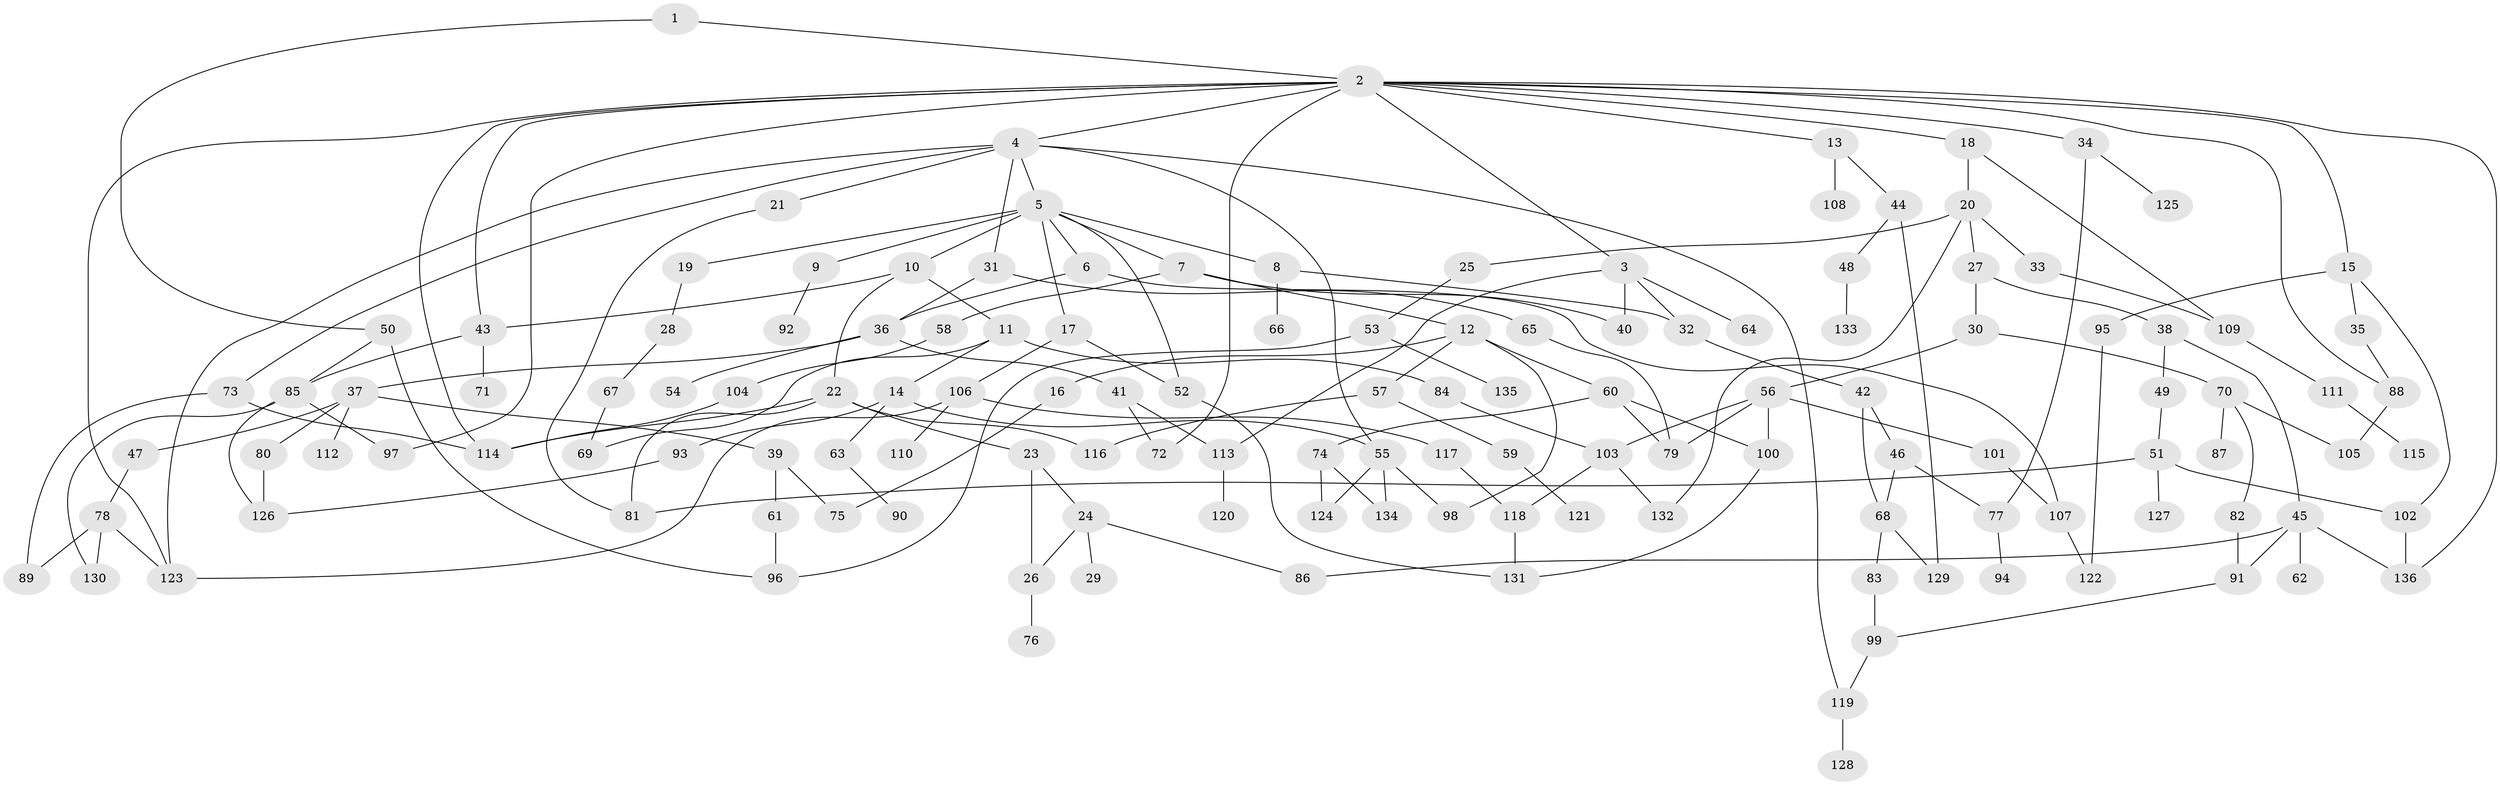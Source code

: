 // coarse degree distribution, {2: 0.2545454545454545, 15: 0.01818181818181818, 9: 0.01818181818181818, 8: 0.01818181818181818, 4: 0.2909090909090909, 1: 0.09090909090909091, 6: 0.07272727272727272, 5: 0.05454545454545454, 3: 0.18181818181818182}
// Generated by graph-tools (version 1.1) at 2025/48/03/04/25 22:48:47]
// undirected, 136 vertices, 189 edges
graph export_dot {
  node [color=gray90,style=filled];
  1;
  2;
  3;
  4;
  5;
  6;
  7;
  8;
  9;
  10;
  11;
  12;
  13;
  14;
  15;
  16;
  17;
  18;
  19;
  20;
  21;
  22;
  23;
  24;
  25;
  26;
  27;
  28;
  29;
  30;
  31;
  32;
  33;
  34;
  35;
  36;
  37;
  38;
  39;
  40;
  41;
  42;
  43;
  44;
  45;
  46;
  47;
  48;
  49;
  50;
  51;
  52;
  53;
  54;
  55;
  56;
  57;
  58;
  59;
  60;
  61;
  62;
  63;
  64;
  65;
  66;
  67;
  68;
  69;
  70;
  71;
  72;
  73;
  74;
  75;
  76;
  77;
  78;
  79;
  80;
  81;
  82;
  83;
  84;
  85;
  86;
  87;
  88;
  89;
  90;
  91;
  92;
  93;
  94;
  95;
  96;
  97;
  98;
  99;
  100;
  101;
  102;
  103;
  104;
  105;
  106;
  107;
  108;
  109;
  110;
  111;
  112;
  113;
  114;
  115;
  116;
  117;
  118;
  119;
  120;
  121;
  122;
  123;
  124;
  125;
  126;
  127;
  128;
  129;
  130;
  131;
  132;
  133;
  134;
  135;
  136;
  1 -- 2;
  1 -- 50;
  2 -- 3;
  2 -- 4;
  2 -- 13;
  2 -- 15;
  2 -- 18;
  2 -- 34;
  2 -- 72;
  2 -- 97;
  2 -- 88;
  2 -- 114;
  2 -- 43;
  2 -- 136;
  2 -- 123;
  3 -- 32;
  3 -- 40;
  3 -- 64;
  3 -- 113;
  4 -- 5;
  4 -- 21;
  4 -- 31;
  4 -- 73;
  4 -- 55;
  4 -- 119;
  4 -- 123;
  5 -- 6;
  5 -- 7;
  5 -- 8;
  5 -- 9;
  5 -- 10;
  5 -- 17;
  5 -- 19;
  5 -- 52;
  6 -- 107;
  6 -- 36;
  7 -- 12;
  7 -- 58;
  7 -- 40;
  8 -- 66;
  8 -- 32;
  9 -- 92;
  10 -- 11;
  10 -- 22;
  10 -- 43;
  11 -- 14;
  11 -- 84;
  11 -- 69;
  12 -- 16;
  12 -- 57;
  12 -- 60;
  12 -- 98;
  13 -- 44;
  13 -- 108;
  14 -- 55;
  14 -- 63;
  14 -- 93;
  15 -- 35;
  15 -- 95;
  15 -- 102;
  16 -- 75;
  17 -- 106;
  17 -- 52;
  18 -- 20;
  18 -- 109;
  19 -- 28;
  20 -- 25;
  20 -- 27;
  20 -- 33;
  20 -- 132;
  21 -- 81;
  22 -- 23;
  22 -- 114;
  22 -- 116;
  22 -- 81;
  23 -- 24;
  23 -- 26;
  24 -- 26;
  24 -- 29;
  24 -- 86;
  25 -- 53;
  26 -- 76;
  27 -- 30;
  27 -- 38;
  28 -- 67;
  30 -- 56;
  30 -- 70;
  31 -- 36;
  31 -- 65;
  32 -- 42;
  33 -- 109;
  34 -- 77;
  34 -- 125;
  35 -- 88;
  36 -- 37;
  36 -- 41;
  36 -- 54;
  37 -- 39;
  37 -- 47;
  37 -- 80;
  37 -- 112;
  38 -- 45;
  38 -- 49;
  39 -- 61;
  39 -- 75;
  41 -- 113;
  41 -- 72;
  42 -- 46;
  42 -- 68;
  43 -- 71;
  43 -- 85;
  44 -- 48;
  44 -- 129;
  45 -- 62;
  45 -- 86;
  45 -- 136;
  45 -- 91;
  46 -- 77;
  46 -- 68;
  47 -- 78;
  48 -- 133;
  49 -- 51;
  50 -- 85;
  50 -- 96;
  51 -- 127;
  51 -- 81;
  51 -- 102;
  52 -- 131;
  53 -- 96;
  53 -- 135;
  55 -- 98;
  55 -- 134;
  55 -- 124;
  56 -- 101;
  56 -- 103;
  56 -- 100;
  56 -- 79;
  57 -- 59;
  57 -- 116;
  58 -- 104;
  59 -- 121;
  60 -- 74;
  60 -- 79;
  60 -- 100;
  61 -- 96;
  63 -- 90;
  65 -- 79;
  67 -- 69;
  68 -- 83;
  68 -- 129;
  70 -- 82;
  70 -- 87;
  70 -- 105;
  73 -- 89;
  73 -- 114;
  74 -- 124;
  74 -- 134;
  77 -- 94;
  78 -- 123;
  78 -- 130;
  78 -- 89;
  80 -- 126;
  82 -- 91;
  83 -- 99;
  84 -- 103;
  85 -- 97;
  85 -- 126;
  85 -- 130;
  88 -- 105;
  91 -- 99;
  93 -- 126;
  95 -- 122;
  99 -- 119;
  100 -- 131;
  101 -- 107;
  102 -- 136;
  103 -- 132;
  103 -- 118;
  104 -- 114;
  106 -- 110;
  106 -- 117;
  106 -- 123;
  107 -- 122;
  109 -- 111;
  111 -- 115;
  113 -- 120;
  117 -- 118;
  118 -- 131;
  119 -- 128;
}
